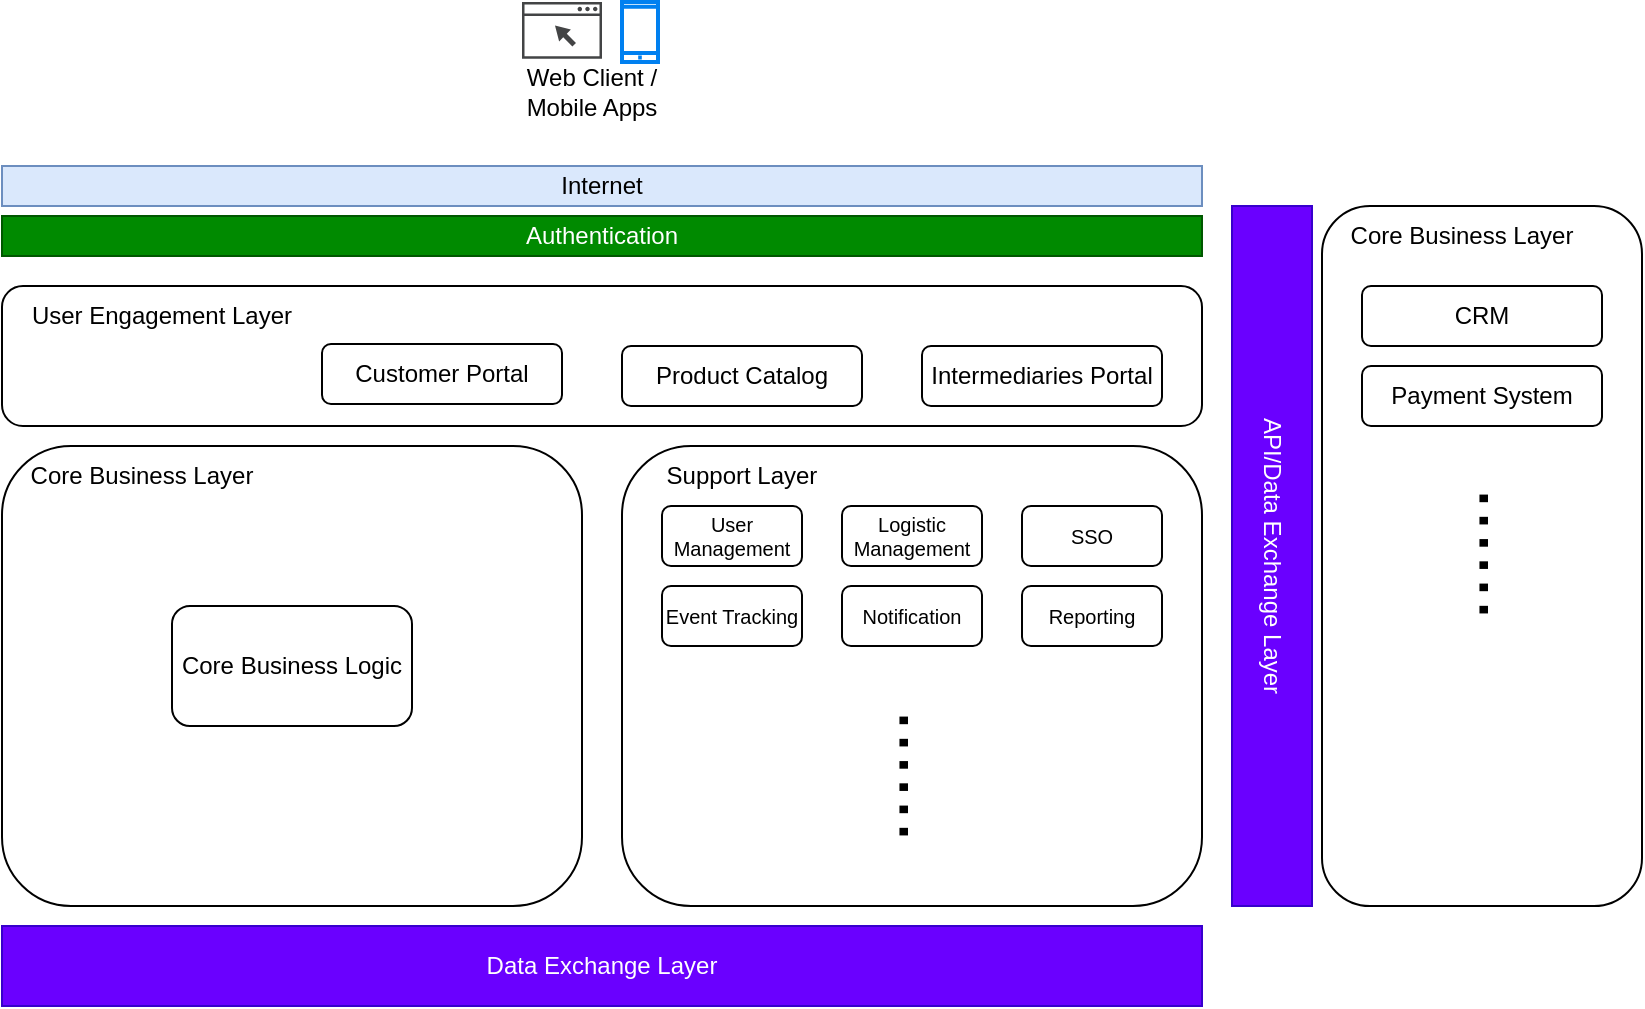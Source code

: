 <mxfile version="22.1.4" type="github">
  <diagram name="Page-1" id="-tcOxizWcSUugTWqxEtk">
    <mxGraphModel dx="1227" dy="704" grid="1" gridSize="10" guides="1" tooltips="1" connect="1" arrows="1" fold="1" page="1" pageScale="1" pageWidth="1169" pageHeight="827" math="0" shadow="0">
      <root>
        <mxCell id="0" />
        <mxCell id="1" parent="0" />
        <mxCell id="1dPWuNNG_pj0zEwbM2dW-5" value="" style="group" vertex="1" connectable="0" parent="1">
          <mxGeometry x="580" y="138" width="70" height="60" as="geometry" />
        </mxCell>
        <mxCell id="1dPWuNNG_pj0zEwbM2dW-1" value="" style="html=1;verticalLabelPosition=bottom;align=center;labelBackgroundColor=#ffffff;verticalAlign=top;strokeWidth=2;strokeColor=#0080F0;shadow=0;dashed=0;shape=mxgraph.ios7.icons.smartphone;" vertex="1" parent="1dPWuNNG_pj0zEwbM2dW-5">
          <mxGeometry x="50" width="18" height="30" as="geometry" />
        </mxCell>
        <mxCell id="1dPWuNNG_pj0zEwbM2dW-3" value="" style="sketch=0;pointerEvents=1;shadow=0;dashed=0;html=1;strokeColor=none;fillColor=#434445;aspect=fixed;labelPosition=center;verticalLabelPosition=bottom;verticalAlign=top;align=center;outlineConnect=0;shape=mxgraph.vvd.web_browser;" vertex="1" parent="1dPWuNNG_pj0zEwbM2dW-5">
          <mxGeometry width="40" height="28.4" as="geometry" />
        </mxCell>
        <mxCell id="1dPWuNNG_pj0zEwbM2dW-4" value="Web Client / Mobile Apps" style="text;html=1;strokeColor=none;fillColor=none;align=center;verticalAlign=middle;whiteSpace=wrap;rounded=0;" vertex="1" parent="1dPWuNNG_pj0zEwbM2dW-5">
          <mxGeometry y="30" width="70" height="30" as="geometry" />
        </mxCell>
        <mxCell id="1dPWuNNG_pj0zEwbM2dW-6" value="" style="rounded=1;whiteSpace=wrap;html=1;" vertex="1" parent="1">
          <mxGeometry x="980" y="240" width="160" height="350" as="geometry" />
        </mxCell>
        <mxCell id="1dPWuNNG_pj0zEwbM2dW-7" value="CRM" style="rounded=1;whiteSpace=wrap;html=1;" vertex="1" parent="1">
          <mxGeometry x="1000" y="280" width="120" height="30" as="geometry" />
        </mxCell>
        <mxCell id="1dPWuNNG_pj0zEwbM2dW-8" value="Payment System" style="rounded=1;whiteSpace=wrap;html=1;" vertex="1" parent="1">
          <mxGeometry x="1000" y="320" width="120" height="30" as="geometry" />
        </mxCell>
        <mxCell id="1dPWuNNG_pj0zEwbM2dW-9" value="......" style="text;html=1;strokeColor=none;fillColor=none;align=center;verticalAlign=bottom;whiteSpace=wrap;rounded=0;fontSize=40;rotation=-90;" vertex="1" parent="1">
          <mxGeometry x="1030" y="399" width="60" height="30" as="geometry" />
        </mxCell>
        <mxCell id="1dPWuNNG_pj0zEwbM2dW-10" value="Core Business Layer" style="text;html=1;strokeColor=none;fillColor=none;align=center;verticalAlign=middle;whiteSpace=wrap;rounded=0;" vertex="1" parent="1">
          <mxGeometry x="990" y="240" width="120" height="30" as="geometry" />
        </mxCell>
        <mxCell id="1dPWuNNG_pj0zEwbM2dW-11" value="Internet" style="rounded=0;whiteSpace=wrap;html=1;fillColor=#dae8fc;strokeColor=#6c8ebf;" vertex="1" parent="1">
          <mxGeometry x="320" y="220" width="600" height="20" as="geometry" />
        </mxCell>
        <mxCell id="1dPWuNNG_pj0zEwbM2dW-12" value="API/Data Exchange Layer" style="rounded=0;whiteSpace=wrap;html=1;fillColor=#6a00ff;fontColor=#ffffff;strokeColor=#3700CC;rotation=90;" vertex="1" parent="1">
          <mxGeometry x="780" y="395" width="350" height="40" as="geometry" />
        </mxCell>
        <mxCell id="1dPWuNNG_pj0zEwbM2dW-13" value="Authentication" style="rounded=0;whiteSpace=wrap;html=1;fillColor=#008a00;strokeColor=#005700;fontColor=#ffffff;" vertex="1" parent="1">
          <mxGeometry x="320" y="245" width="600" height="20" as="geometry" />
        </mxCell>
        <mxCell id="1dPWuNNG_pj0zEwbM2dW-14" value="" style="rounded=1;whiteSpace=wrap;html=1;" vertex="1" parent="1">
          <mxGeometry x="320" y="280" width="600" height="70" as="geometry" />
        </mxCell>
        <mxCell id="1dPWuNNG_pj0zEwbM2dW-15" value="User Engagement Layer" style="text;html=1;strokeColor=none;fillColor=none;align=center;verticalAlign=middle;whiteSpace=wrap;rounded=0;" vertex="1" parent="1">
          <mxGeometry x="330" y="280" width="140" height="30" as="geometry" />
        </mxCell>
        <mxCell id="1dPWuNNG_pj0zEwbM2dW-16" value="Product Catalog" style="rounded=1;whiteSpace=wrap;html=1;flipH=1;flipV=1;" vertex="1" parent="1">
          <mxGeometry x="630" y="310" width="120" height="30" as="geometry" />
        </mxCell>
        <mxCell id="1dPWuNNG_pj0zEwbM2dW-17" value="Intermediaries Portal" style="rounded=1;whiteSpace=wrap;html=1;flipH=1;flipV=1;" vertex="1" parent="1">
          <mxGeometry x="780" y="310" width="120" height="30" as="geometry" />
        </mxCell>
        <mxCell id="1dPWuNNG_pj0zEwbM2dW-18" value="Customer Portal" style="rounded=1;whiteSpace=wrap;html=1;flipH=1;flipV=1;" vertex="1" parent="1">
          <mxGeometry x="480" y="309" width="120" height="30" as="geometry" />
        </mxCell>
        <mxCell id="1dPWuNNG_pj0zEwbM2dW-20" value="" style="rounded=1;whiteSpace=wrap;html=1;" vertex="1" parent="1">
          <mxGeometry x="630" y="360" width="290" height="230" as="geometry" />
        </mxCell>
        <mxCell id="1dPWuNNG_pj0zEwbM2dW-21" value="......" style="text;html=1;strokeColor=none;fillColor=none;align=center;verticalAlign=bottom;whiteSpace=wrap;rounded=0;fontSize=40;rotation=-90;" vertex="1" parent="1">
          <mxGeometry x="740" y="510" width="60" height="30" as="geometry" />
        </mxCell>
        <mxCell id="1dPWuNNG_pj0zEwbM2dW-22" value="Support Layer" style="text;html=1;strokeColor=none;fillColor=none;align=center;verticalAlign=middle;whiteSpace=wrap;rounded=0;" vertex="1" parent="1">
          <mxGeometry x="630" y="360" width="120" height="30" as="geometry" />
        </mxCell>
        <mxCell id="1dPWuNNG_pj0zEwbM2dW-23" value="" style="rounded=1;whiteSpace=wrap;html=1;" vertex="1" parent="1">
          <mxGeometry x="320" y="360" width="290" height="230" as="geometry" />
        </mxCell>
        <mxCell id="1dPWuNNG_pj0zEwbM2dW-24" value="Core Business Layer" style="text;html=1;strokeColor=none;fillColor=none;align=center;verticalAlign=middle;whiteSpace=wrap;rounded=0;" vertex="1" parent="1">
          <mxGeometry x="330" y="360" width="120" height="30" as="geometry" />
        </mxCell>
        <mxCell id="1dPWuNNG_pj0zEwbM2dW-25" value="Core Business Logic" style="rounded=1;whiteSpace=wrap;html=1;" vertex="1" parent="1">
          <mxGeometry x="405" y="440" width="120" height="60" as="geometry" />
        </mxCell>
        <mxCell id="1dPWuNNG_pj0zEwbM2dW-26" value="User Management" style="rounded=1;whiteSpace=wrap;html=1;fontSize=10;" vertex="1" parent="1">
          <mxGeometry x="650" y="390" width="70" height="30" as="geometry" />
        </mxCell>
        <mxCell id="1dPWuNNG_pj0zEwbM2dW-27" value="Logistic Management" style="rounded=1;whiteSpace=wrap;html=1;fontSize=10;" vertex="1" parent="1">
          <mxGeometry x="740" y="390" width="70" height="30" as="geometry" />
        </mxCell>
        <mxCell id="1dPWuNNG_pj0zEwbM2dW-28" value="SSO" style="rounded=1;whiteSpace=wrap;html=1;fontSize=10;" vertex="1" parent="1">
          <mxGeometry x="830" y="390" width="70" height="30" as="geometry" />
        </mxCell>
        <mxCell id="1dPWuNNG_pj0zEwbM2dW-29" value="Event Tracking" style="rounded=1;whiteSpace=wrap;html=1;fontSize=10;" vertex="1" parent="1">
          <mxGeometry x="650" y="430" width="70" height="30" as="geometry" />
        </mxCell>
        <mxCell id="1dPWuNNG_pj0zEwbM2dW-30" value="Notification" style="rounded=1;whiteSpace=wrap;html=1;fontSize=10;" vertex="1" parent="1">
          <mxGeometry x="740" y="430" width="70" height="30" as="geometry" />
        </mxCell>
        <mxCell id="1dPWuNNG_pj0zEwbM2dW-31" value="Reporting" style="rounded=1;whiteSpace=wrap;html=1;fontSize=10;" vertex="1" parent="1">
          <mxGeometry x="830" y="430" width="70" height="30" as="geometry" />
        </mxCell>
        <mxCell id="1dPWuNNG_pj0zEwbM2dW-32" value="Data Exchange Layer" style="rounded=0;whiteSpace=wrap;html=1;fillColor=#6a00ff;fontColor=#ffffff;strokeColor=#3700CC;rotation=0;" vertex="1" parent="1">
          <mxGeometry x="320" y="600" width="600" height="40" as="geometry" />
        </mxCell>
      </root>
    </mxGraphModel>
  </diagram>
</mxfile>
